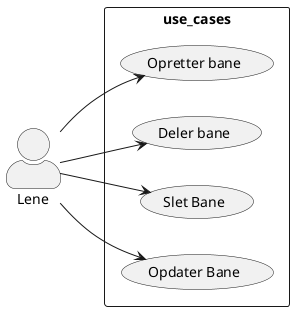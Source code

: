 @startuml UseCase Diagram
skinparam actorStyle awesome
left to right direction
actor Lene as Lene
rectangle use_cases{
    usecase "Opretter bane" as UC1  
    usecase "Deler bane" as UC2  
    usecase "Slet Bane" as UC3
    usecase "Opdater Bane" as UC4
}

Lene --> UC1
Lene --> UC2
Lene --> UC3
Lene --> UC4

@enduml

